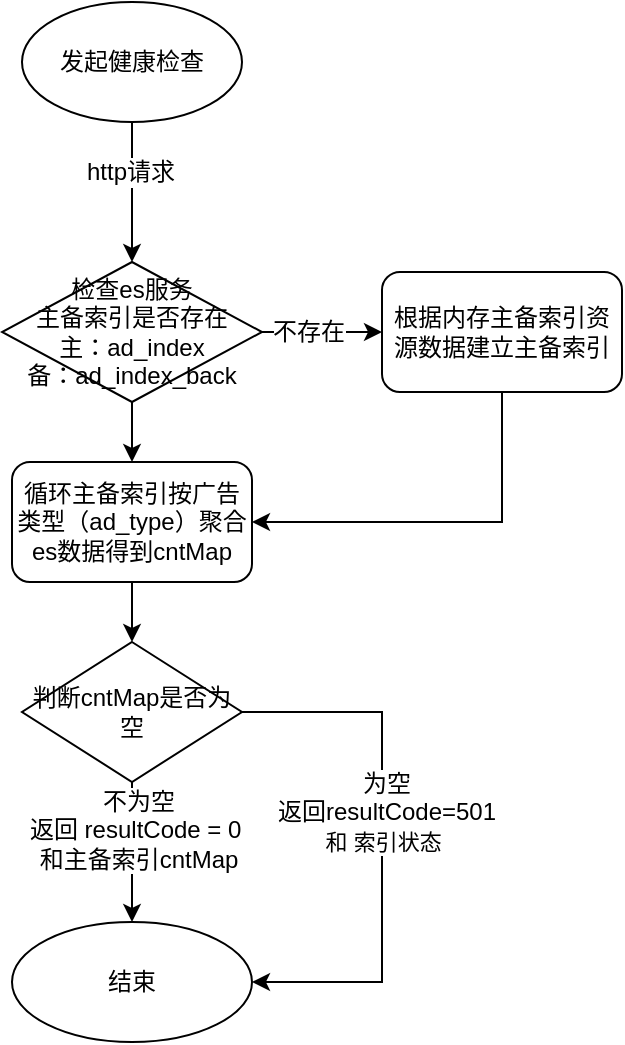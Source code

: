 <mxfile version="12.2.9" type="github" pages="3">
  <diagram id="Fh-FkXlsDdvQ9YG-0T8J" name="ad-shield健康检查">
    <mxGraphModel dx="932" dy="648" grid="1" gridSize="10" guides="1" tooltips="1" connect="1" arrows="1" fold="1" page="1" pageScale="1" pageWidth="827" pageHeight="1169" math="0" shadow="0">
      <root>
        <mxCell id="0"/>
        <mxCell id="1" parent="0"/>
        <mxCell id="jH8fylCY83q8PEKmx7wo-18" style="edgeStyle=orthogonalEdgeStyle;rounded=0;orthogonalLoop=1;jettySize=auto;html=1;entryX=0.5;entryY=0;entryDx=0;entryDy=0;" edge="1" parent="1" source="jH8fylCY83q8PEKmx7wo-16" target="jH8fylCY83q8PEKmx7wo-17">
          <mxGeometry relative="1" as="geometry"/>
        </mxCell>
        <mxCell id="jH8fylCY83q8PEKmx7wo-20" value="http请求" style="text;html=1;align=center;verticalAlign=middle;resizable=0;points=[];;labelBackgroundColor=#ffffff;" vertex="1" connectable="0" parent="jH8fylCY83q8PEKmx7wo-18">
          <mxGeometry x="-0.3" y="-1" relative="1" as="geometry">
            <mxPoint as="offset"/>
          </mxGeometry>
        </mxCell>
        <mxCell id="jH8fylCY83q8PEKmx7wo-16" value="发起健康检查" style="ellipse;whiteSpace=wrap;html=1;" vertex="1" parent="1">
          <mxGeometry x="210" y="100" width="110" height="60" as="geometry"/>
        </mxCell>
        <mxCell id="jH8fylCY83q8PEKmx7wo-23" style="edgeStyle=orthogonalEdgeStyle;rounded=0;orthogonalLoop=1;jettySize=auto;html=1;" edge="1" parent="1" source="jH8fylCY83q8PEKmx7wo-17" target="jH8fylCY83q8PEKmx7wo-22">
          <mxGeometry relative="1" as="geometry"/>
        </mxCell>
        <mxCell id="jH8fylCY83q8PEKmx7wo-25" value="不存在" style="text;html=1;align=center;verticalAlign=middle;resizable=0;points=[];;labelBackgroundColor=#ffffff;" vertex="1" connectable="0" parent="jH8fylCY83q8PEKmx7wo-23">
          <mxGeometry x="-0.253" relative="1" as="geometry">
            <mxPoint as="offset"/>
          </mxGeometry>
        </mxCell>
        <mxCell id="jH8fylCY83q8PEKmx7wo-26" style="edgeStyle=orthogonalEdgeStyle;rounded=0;orthogonalLoop=1;jettySize=auto;html=1;entryX=0.5;entryY=0;entryDx=0;entryDy=0;" edge="1" parent="1" source="jH8fylCY83q8PEKmx7wo-17" target="jH8fylCY83q8PEKmx7wo-21">
          <mxGeometry relative="1" as="geometry"/>
        </mxCell>
        <mxCell id="jH8fylCY83q8PEKmx7wo-17" value="检查es服务&lt;br&gt;主备索引是否存在&lt;br&gt;主：ad_index&lt;br&gt;备：ad_index_back" style="rhombus;whiteSpace=wrap;html=1;" vertex="1" parent="1">
          <mxGeometry x="200" y="230" width="130" height="70" as="geometry"/>
        </mxCell>
        <mxCell id="jH8fylCY83q8PEKmx7wo-33" style="edgeStyle=orthogonalEdgeStyle;rounded=0;orthogonalLoop=1;jettySize=auto;html=1;entryX=0.5;entryY=0;entryDx=0;entryDy=0;" edge="1" parent="1" source="jH8fylCY83q8PEKmx7wo-21" target="jH8fylCY83q8PEKmx7wo-28">
          <mxGeometry relative="1" as="geometry"/>
        </mxCell>
        <mxCell id="jH8fylCY83q8PEKmx7wo-21" value="循环主备索引按广告类型（ad_type）聚合es数据得到cntMap" style="rounded=1;whiteSpace=wrap;html=1;" vertex="1" parent="1">
          <mxGeometry x="205" y="330" width="120" height="60" as="geometry"/>
        </mxCell>
        <mxCell id="jH8fylCY83q8PEKmx7wo-27" style="edgeStyle=orthogonalEdgeStyle;rounded=0;orthogonalLoop=1;jettySize=auto;html=1;entryX=1;entryY=0.5;entryDx=0;entryDy=0;" edge="1" parent="1" source="jH8fylCY83q8PEKmx7wo-22" target="jH8fylCY83q8PEKmx7wo-21">
          <mxGeometry relative="1" as="geometry">
            <Array as="points">
              <mxPoint x="450" y="360"/>
            </Array>
          </mxGeometry>
        </mxCell>
        <mxCell id="jH8fylCY83q8PEKmx7wo-22" value="根据内存主备索引资源数据建立主备索引" style="rounded=1;whiteSpace=wrap;html=1;" vertex="1" parent="1">
          <mxGeometry x="390" y="235" width="120" height="60" as="geometry"/>
        </mxCell>
        <mxCell id="jH8fylCY83q8PEKmx7wo-31" style="edgeStyle=orthogonalEdgeStyle;rounded=0;orthogonalLoop=1;jettySize=auto;html=1;entryX=0.5;entryY=0;entryDx=0;entryDy=0;" edge="1" parent="1" source="jH8fylCY83q8PEKmx7wo-28" target="jH8fylCY83q8PEKmx7wo-30">
          <mxGeometry relative="1" as="geometry"/>
        </mxCell>
        <mxCell id="jH8fylCY83q8PEKmx7wo-32" value="不为空&lt;br&gt;返回&amp;nbsp;resultCode = 0&amp;nbsp;&lt;br&gt;和主备索引cntMap" style="text;html=1;align=center;verticalAlign=middle;resizable=0;points=[];;labelBackgroundColor=#ffffff;" vertex="1" connectable="0" parent="jH8fylCY83q8PEKmx7wo-31">
          <mxGeometry x="-0.32" y="3" relative="1" as="geometry">
            <mxPoint as="offset"/>
          </mxGeometry>
        </mxCell>
        <mxCell id="jH8fylCY83q8PEKmx7wo-34" style="edgeStyle=orthogonalEdgeStyle;rounded=0;orthogonalLoop=1;jettySize=auto;html=1;exitX=1;exitY=0.5;exitDx=0;exitDy=0;entryX=1;entryY=0.5;entryDx=0;entryDy=0;" edge="1" parent="1" source="jH8fylCY83q8PEKmx7wo-28" target="jH8fylCY83q8PEKmx7wo-30">
          <mxGeometry relative="1" as="geometry">
            <Array as="points">
              <mxPoint x="390" y="455"/>
              <mxPoint x="390" y="590"/>
            </Array>
          </mxGeometry>
        </mxCell>
        <mxCell id="jH8fylCY83q8PEKmx7wo-36" value="为空&lt;br&gt;返回resultCode=501&lt;br&gt;&lt;span style=&quot;font-size: 11px&quot;&gt;和 索引状态&lt;/span&gt;&amp;nbsp;" style="text;html=1;align=center;verticalAlign=middle;resizable=0;points=[];;labelBackgroundColor=#ffffff;" vertex="1" connectable="0" parent="jH8fylCY83q8PEKmx7wo-34">
          <mxGeometry x="-0.113" y="2" relative="1" as="geometry">
            <mxPoint as="offset"/>
          </mxGeometry>
        </mxCell>
        <mxCell id="jH8fylCY83q8PEKmx7wo-28" value="判断cntMap是否为空" style="rhombus;whiteSpace=wrap;html=1;" vertex="1" parent="1">
          <mxGeometry x="210" y="420" width="110" height="70" as="geometry"/>
        </mxCell>
        <mxCell id="jH8fylCY83q8PEKmx7wo-30" value="结束" style="ellipse;whiteSpace=wrap;html=1;" vertex="1" parent="1">
          <mxGeometry x="205" y="560" width="120" height="60" as="geometry"/>
        </mxCell>
      </root>
    </mxGraphModel>
  </diagram>
  <diagram id="pWeyHFxG7Zy1q2EUkXWi" name="ad-merger健康检查">
    <mxGraphModel dx="932" dy="648" grid="1" gridSize="10" guides="1" tooltips="1" connect="1" arrows="1" fold="1" page="1" pageScale="1" pageWidth="827" pageHeight="1169" math="0" shadow="0">
      <root>
        <mxCell id="fAunHQatHXCc6FY_Nxqo-0"/>
        <mxCell id="fAunHQatHXCc6FY_Nxqo-1" parent="fAunHQatHXCc6FY_Nxqo-0"/>
        <mxCell id="3z1k4svYnaFbznWEJd8u-0" style="edgeStyle=orthogonalEdgeStyle;rounded=0;orthogonalLoop=1;jettySize=auto;html=1;entryX=0.5;entryY=0;entryDx=0;entryDy=0;" edge="1" parent="fAunHQatHXCc6FY_Nxqo-1" source="3z1k4svYnaFbznWEJd8u-2" target="3z1k4svYnaFbznWEJd8u-6">
          <mxGeometry relative="1" as="geometry"/>
        </mxCell>
        <mxCell id="3z1k4svYnaFbznWEJd8u-1" value="http请求" style="text;html=1;align=center;verticalAlign=middle;resizable=0;points=[];;labelBackgroundColor=#ffffff;" vertex="1" connectable="0" parent="3z1k4svYnaFbznWEJd8u-0">
          <mxGeometry x="-0.3" y="-1" relative="1" as="geometry">
            <mxPoint as="offset"/>
          </mxGeometry>
        </mxCell>
        <mxCell id="UdpwUD5fhdhRlGDHMnGv-2" value="不存在&lt;br&gt;&lt;span style=&quot;font-size: 12px&quot;&gt;返回resultCode=501&lt;br&gt;&lt;/span&gt;和 索引状态" style="edgeStyle=orthogonalEdgeStyle;rounded=0;orthogonalLoop=1;jettySize=auto;html=1;entryX=1;entryY=0.5;entryDx=0;entryDy=0;exitX=1;exitY=0.5;exitDx=0;exitDy=0;" edge="1" parent="fAunHQatHXCc6FY_Nxqo-1" source="3z1k4svYnaFbznWEJd8u-6" target="3z1k4svYnaFbznWEJd8u-16">
          <mxGeometry relative="1" as="geometry">
            <Array as="points">
              <mxPoint x="450" y="265"/>
              <mxPoint x="450" y="590"/>
            </Array>
          </mxGeometry>
        </mxCell>
        <mxCell id="3z1k4svYnaFbznWEJd8u-2" value="发起健康检查" style="ellipse;whiteSpace=wrap;html=1;" vertex="1" parent="fAunHQatHXCc6FY_Nxqo-1">
          <mxGeometry x="210" y="100" width="110" height="60" as="geometry"/>
        </mxCell>
        <mxCell id="3z1k4svYnaFbznWEJd8u-5" style="edgeStyle=orthogonalEdgeStyle;rounded=0;orthogonalLoop=1;jettySize=auto;html=1;entryX=0.5;entryY=0;entryDx=0;entryDy=0;" edge="1" parent="fAunHQatHXCc6FY_Nxqo-1" source="3z1k4svYnaFbznWEJd8u-6" target="3z1k4svYnaFbznWEJd8u-8">
          <mxGeometry relative="1" as="geometry"/>
        </mxCell>
        <mxCell id="3z1k4svYnaFbznWEJd8u-6" value="检查es服务&lt;br&gt;配置索引ad_index是否存在" style="rhombus;whiteSpace=wrap;html=1;" vertex="1" parent="fAunHQatHXCc6FY_Nxqo-1">
          <mxGeometry x="200" y="230" width="130" height="70" as="geometry"/>
        </mxCell>
        <mxCell id="3z1k4svYnaFbznWEJd8u-7" style="edgeStyle=orthogonalEdgeStyle;rounded=0;orthogonalLoop=1;jettySize=auto;html=1;entryX=0.5;entryY=0;entryDx=0;entryDy=0;" edge="1" parent="fAunHQatHXCc6FY_Nxqo-1" source="3z1k4svYnaFbznWEJd8u-8" target="3z1k4svYnaFbznWEJd8u-15">
          <mxGeometry relative="1" as="geometry"/>
        </mxCell>
        <mxCell id="3z1k4svYnaFbznWEJd8u-8" value="索引ad_index 按广告类型（ad_type）聚合es数据得到cntMap" style="rounded=1;whiteSpace=wrap;html=1;" vertex="1" parent="fAunHQatHXCc6FY_Nxqo-1">
          <mxGeometry x="205" y="330" width="120" height="60" as="geometry"/>
        </mxCell>
        <mxCell id="3z1k4svYnaFbznWEJd8u-11" style="edgeStyle=orthogonalEdgeStyle;rounded=0;orthogonalLoop=1;jettySize=auto;html=1;entryX=0.5;entryY=0;entryDx=0;entryDy=0;" edge="1" parent="fAunHQatHXCc6FY_Nxqo-1" source="3z1k4svYnaFbznWEJd8u-15" target="3z1k4svYnaFbznWEJd8u-16">
          <mxGeometry relative="1" as="geometry"/>
        </mxCell>
        <mxCell id="3z1k4svYnaFbznWEJd8u-12" value="否&lt;br&gt;返回&amp;nbsp;resultCode = 0&amp;nbsp;&lt;br&gt;和主备索引cntMap" style="text;html=1;align=center;verticalAlign=middle;resizable=0;points=[];;labelBackgroundColor=#ffffff;" vertex="1" connectable="0" parent="3z1k4svYnaFbznWEJd8u-11">
          <mxGeometry x="-0.32" y="3" relative="1" as="geometry">
            <mxPoint as="offset"/>
          </mxGeometry>
        </mxCell>
        <mxCell id="3z1k4svYnaFbznWEJd8u-13" style="edgeStyle=orthogonalEdgeStyle;rounded=0;orthogonalLoop=1;jettySize=auto;html=1;exitX=1;exitY=0.5;exitDx=0;exitDy=0;entryX=1;entryY=0.5;entryDx=0;entryDy=0;" edge="1" parent="fAunHQatHXCc6FY_Nxqo-1" source="3z1k4svYnaFbznWEJd8u-15" target="3z1k4svYnaFbznWEJd8u-16">
          <mxGeometry relative="1" as="geometry">
            <Array as="points">
              <mxPoint x="390" y="455"/>
              <mxPoint x="390" y="590"/>
            </Array>
          </mxGeometry>
        </mxCell>
        <mxCell id="3z1k4svYnaFbznWEJd8u-14" value="是&lt;br&gt;返回resultCode=501&lt;br&gt;&lt;span style=&quot;font-size: 11px&quot;&gt;和 索引状态&lt;/span&gt;&amp;nbsp;" style="text;html=1;align=center;verticalAlign=middle;resizable=0;points=[];;labelBackgroundColor=#ffffff;" vertex="1" connectable="0" parent="3z1k4svYnaFbznWEJd8u-13">
          <mxGeometry x="-0.113" y="2" relative="1" as="geometry">
            <mxPoint as="offset"/>
          </mxGeometry>
        </mxCell>
        <mxCell id="3z1k4svYnaFbznWEJd8u-15" value="判断cntMap是否为空" style="rhombus;whiteSpace=wrap;html=1;" vertex="1" parent="fAunHQatHXCc6FY_Nxqo-1">
          <mxGeometry x="210" y="420" width="110" height="70" as="geometry"/>
        </mxCell>
        <mxCell id="3z1k4svYnaFbznWEJd8u-16" value="结束" style="ellipse;whiteSpace=wrap;html=1;" vertex="1" parent="fAunHQatHXCc6FY_Nxqo-1">
          <mxGeometry x="205" y="560" width="120" height="60" as="geometry"/>
        </mxCell>
      </root>
    </mxGraphModel>
  </diagram>
  <diagram id="0wPaPUyW0avSG8x-eAVy" name="ad-ssp健康检查">
    <mxGraphModel dx="932" dy="648" grid="1" gridSize="10" guides="1" tooltips="1" connect="1" arrows="1" fold="1" page="1" pageScale="1" pageWidth="827" pageHeight="1169" math="0" shadow="0">
      <root>
        <mxCell id="jCD15fpiU59etRgHQPGw-0"/>
        <mxCell id="jCD15fpiU59etRgHQPGw-1" parent="jCD15fpiU59etRgHQPGw-0"/>
        <mxCell id="Q8Ou8aBHPlAMR3QkmS03-12" style="edgeStyle=orthogonalEdgeStyle;rounded=0;orthogonalLoop=1;jettySize=auto;html=1;entryX=0.5;entryY=0;entryDx=0;entryDy=0;" edge="1" parent="jCD15fpiU59etRgHQPGw-1" source="rn2cT4v-FtYeabOEz3eV-0" target="rn2cT4v-FtYeabOEz3eV-1">
          <mxGeometry relative="1" as="geometry"/>
        </mxCell>
        <mxCell id="rn2cT4v-FtYeabOEz3eV-0" value="发起健康检查" style="ellipse;whiteSpace=wrap;html=1;" vertex="1" parent="jCD15fpiU59etRgHQPGw-1">
          <mxGeometry x="210" y="30" width="120" height="70" as="geometry"/>
        </mxCell>
        <mxCell id="Eo22ZyS6s3XHy2_YQfYe-1" style="edgeStyle=orthogonalEdgeStyle;rounded=0;orthogonalLoop=1;jettySize=auto;html=1;exitX=1;exitY=0.5;exitDx=0;exitDy=0;entryX=1;entryY=0.5;entryDx=0;entryDy=0;" edge="1" parent="jCD15fpiU59etRgHQPGw-1" source="rn2cT4v-FtYeabOEz3eV-1" target="Eo22ZyS6s3XHy2_YQfYe-0">
          <mxGeometry relative="1" as="geometry">
            <Array as="points">
              <mxPoint x="420" y="180"/>
              <mxPoint x="420" y="603"/>
            </Array>
          </mxGeometry>
        </mxCell>
        <mxCell id="Eo22ZyS6s3XHy2_YQfYe-3" value="异常&lt;br&gt;返回resultCode=501" style="text;html=1;align=center;verticalAlign=middle;resizable=0;points=[];;labelBackgroundColor=#ffffff;" vertex="1" connectable="0" parent="Eo22ZyS6s3XHy2_YQfYe-1">
          <mxGeometry x="-0.185" y="2" relative="1" as="geometry">
            <mxPoint as="offset"/>
          </mxGeometry>
        </mxCell>
        <mxCell id="Q8Ou8aBHPlAMR3QkmS03-13" style="edgeStyle=orthogonalEdgeStyle;rounded=0;orthogonalLoop=1;jettySize=auto;html=1;" edge="1" parent="jCD15fpiU59etRgHQPGw-1" source="rn2cT4v-FtYeabOEz3eV-1" target="Q8Ou8aBHPlAMR3QkmS03-0">
          <mxGeometry relative="1" as="geometry"/>
        </mxCell>
        <mxCell id="rn2cT4v-FtYeabOEz3eV-1" value="根据配置请求数据checkData得到请求对象数据requestArr" style="rounded=1;whiteSpace=wrap;html=1;" vertex="1" parent="jCD15fpiU59etRgHQPGw-1">
          <mxGeometry x="200" y="150" width="140" height="60" as="geometry"/>
        </mxCell>
        <mxCell id="Eo22ZyS6s3XHy2_YQfYe-0" value="结束" style="ellipse;whiteSpace=wrap;html=1;" vertex="1" parent="jCD15fpiU59etRgHQPGw-1">
          <mxGeometry x="210" y="570" width="120" height="66" as="geometry"/>
        </mxCell>
        <mxCell id="Q8Ou8aBHPlAMR3QkmS03-14" style="edgeStyle=orthogonalEdgeStyle;rounded=0;orthogonalLoop=1;jettySize=auto;html=1;entryX=0.5;entryY=0;entryDx=0;entryDy=0;" edge="1" parent="jCD15fpiU59etRgHQPGw-1" source="Q8Ou8aBHPlAMR3QkmS03-0" target="Q8Ou8aBHPlAMR3QkmS03-1">
          <mxGeometry relative="1" as="geometry"/>
        </mxCell>
        <mxCell id="Q8Ou8aBHPlAMR3QkmS03-0" value="循环requestArr" style="rounded=1;whiteSpace=wrap;html=1;" vertex="1" parent="jCD15fpiU59etRgHQPGw-1">
          <mxGeometry x="195" y="250" width="150" height="50" as="geometry"/>
        </mxCell>
        <mxCell id="Q8Ou8aBHPlAMR3QkmS03-15" style="edgeStyle=orthogonalEdgeStyle;rounded=0;orthogonalLoop=1;jettySize=auto;html=1;" edge="1" parent="jCD15fpiU59etRgHQPGw-1" source="Q8Ou8aBHPlAMR3QkmS03-1" target="Q8Ou8aBHPlAMR3QkmS03-2">
          <mxGeometry relative="1" as="geometry"/>
        </mxCell>
        <mxCell id="Q8Ou8aBHPlAMR3QkmS03-1" value="单个请求requestNode发起搜索请求得到responseNode" style="rounded=1;whiteSpace=wrap;html=1;" vertex="1" parent="jCD15fpiU59etRgHQPGw-1">
          <mxGeometry x="210" y="335" width="120" height="60" as="geometry"/>
        </mxCell>
        <mxCell id="Q8Ou8aBHPlAMR3QkmS03-3" value="是" style="edgeStyle=orthogonalEdgeStyle;rounded=0;orthogonalLoop=1;jettySize=auto;html=1;entryX=0;entryY=0.5;entryDx=0;entryDy=0;" edge="1" parent="jCD15fpiU59etRgHQPGw-1" source="Q8Ou8aBHPlAMR3QkmS03-2" target="Q8Ou8aBHPlAMR3QkmS03-0">
          <mxGeometry relative="1" as="geometry">
            <Array as="points">
              <mxPoint x="160" y="470"/>
              <mxPoint x="160" y="285"/>
            </Array>
          </mxGeometry>
        </mxCell>
        <mxCell id="Q8Ou8aBHPlAMR3QkmS03-8" style="edgeStyle=orthogonalEdgeStyle;rounded=0;orthogonalLoop=1;jettySize=auto;html=1;entryX=1;entryY=0;entryDx=0;entryDy=0;" edge="1" parent="jCD15fpiU59etRgHQPGw-1" source="Q8Ou8aBHPlAMR3QkmS03-2" target="Eo22ZyS6s3XHy2_YQfYe-0">
          <mxGeometry relative="1" as="geometry">
            <Array as="points">
              <mxPoint x="350" y="470"/>
              <mxPoint x="350" y="580"/>
            </Array>
          </mxGeometry>
        </mxCell>
        <mxCell id="Q8Ou8aBHPlAMR3QkmS03-9" value="否&lt;br&gt;返回resultCode=501" style="text;html=1;align=center;verticalAlign=middle;resizable=0;points=[];;labelBackgroundColor=#ffffff;" vertex="1" connectable="0" parent="Q8Ou8aBHPlAMR3QkmS03-8">
          <mxGeometry x="0.125" y="-3" relative="1" as="geometry">
            <mxPoint x="3" y="-37" as="offset"/>
          </mxGeometry>
        </mxCell>
        <mxCell id="Q8Ou8aBHPlAMR3QkmS03-10" style="edgeStyle=orthogonalEdgeStyle;rounded=0;orthogonalLoop=1;jettySize=auto;html=1;" edge="1" parent="jCD15fpiU59etRgHQPGw-1" source="Q8Ou8aBHPlAMR3QkmS03-2" target="Eo22ZyS6s3XHy2_YQfYe-0">
          <mxGeometry relative="1" as="geometry"/>
        </mxCell>
        <mxCell id="Q8Ou8aBHPlAMR3QkmS03-11" value="循环完毕&lt;br&gt;返回resultCode=0" style="text;html=1;align=center;verticalAlign=middle;resizable=0;points=[];;labelBackgroundColor=#ffffff;" vertex="1" connectable="0" parent="Q8Ou8aBHPlAMR3QkmS03-10">
          <mxGeometry x="-0.167" y="-1" relative="1" as="geometry">
            <mxPoint as="offset"/>
          </mxGeometry>
        </mxCell>
        <mxCell id="Q8Ou8aBHPlAMR3QkmS03-2" value="&lt;span style=&quot;white-space: normal&quot;&gt;判断responseNode中resultCode=0&lt;/span&gt;" style="rhombus;whiteSpace=wrap;html=1;" vertex="1" parent="jCD15fpiU59etRgHQPGw-1">
          <mxGeometry x="210" y="430" width="120" height="80" as="geometry"/>
        </mxCell>
      </root>
    </mxGraphModel>
  </diagram>
</mxfile>
